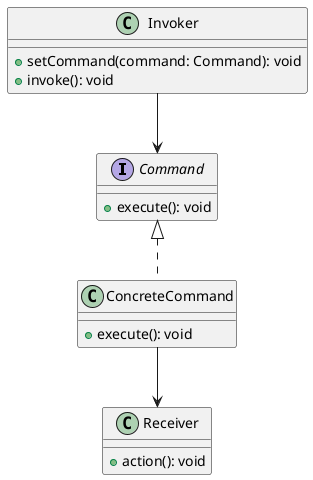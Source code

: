 @startuml command
interface Command {
    +execute(): void
}

class ConcreteCommand implements Command {
    +execute(): void
}

class Invoker {
    +setCommand(command: Command): void
    +invoke(): void
}

class Receiver {
    +action(): void
}

ConcreteCommand --> Receiver
Invoker --> Command
@enduml
